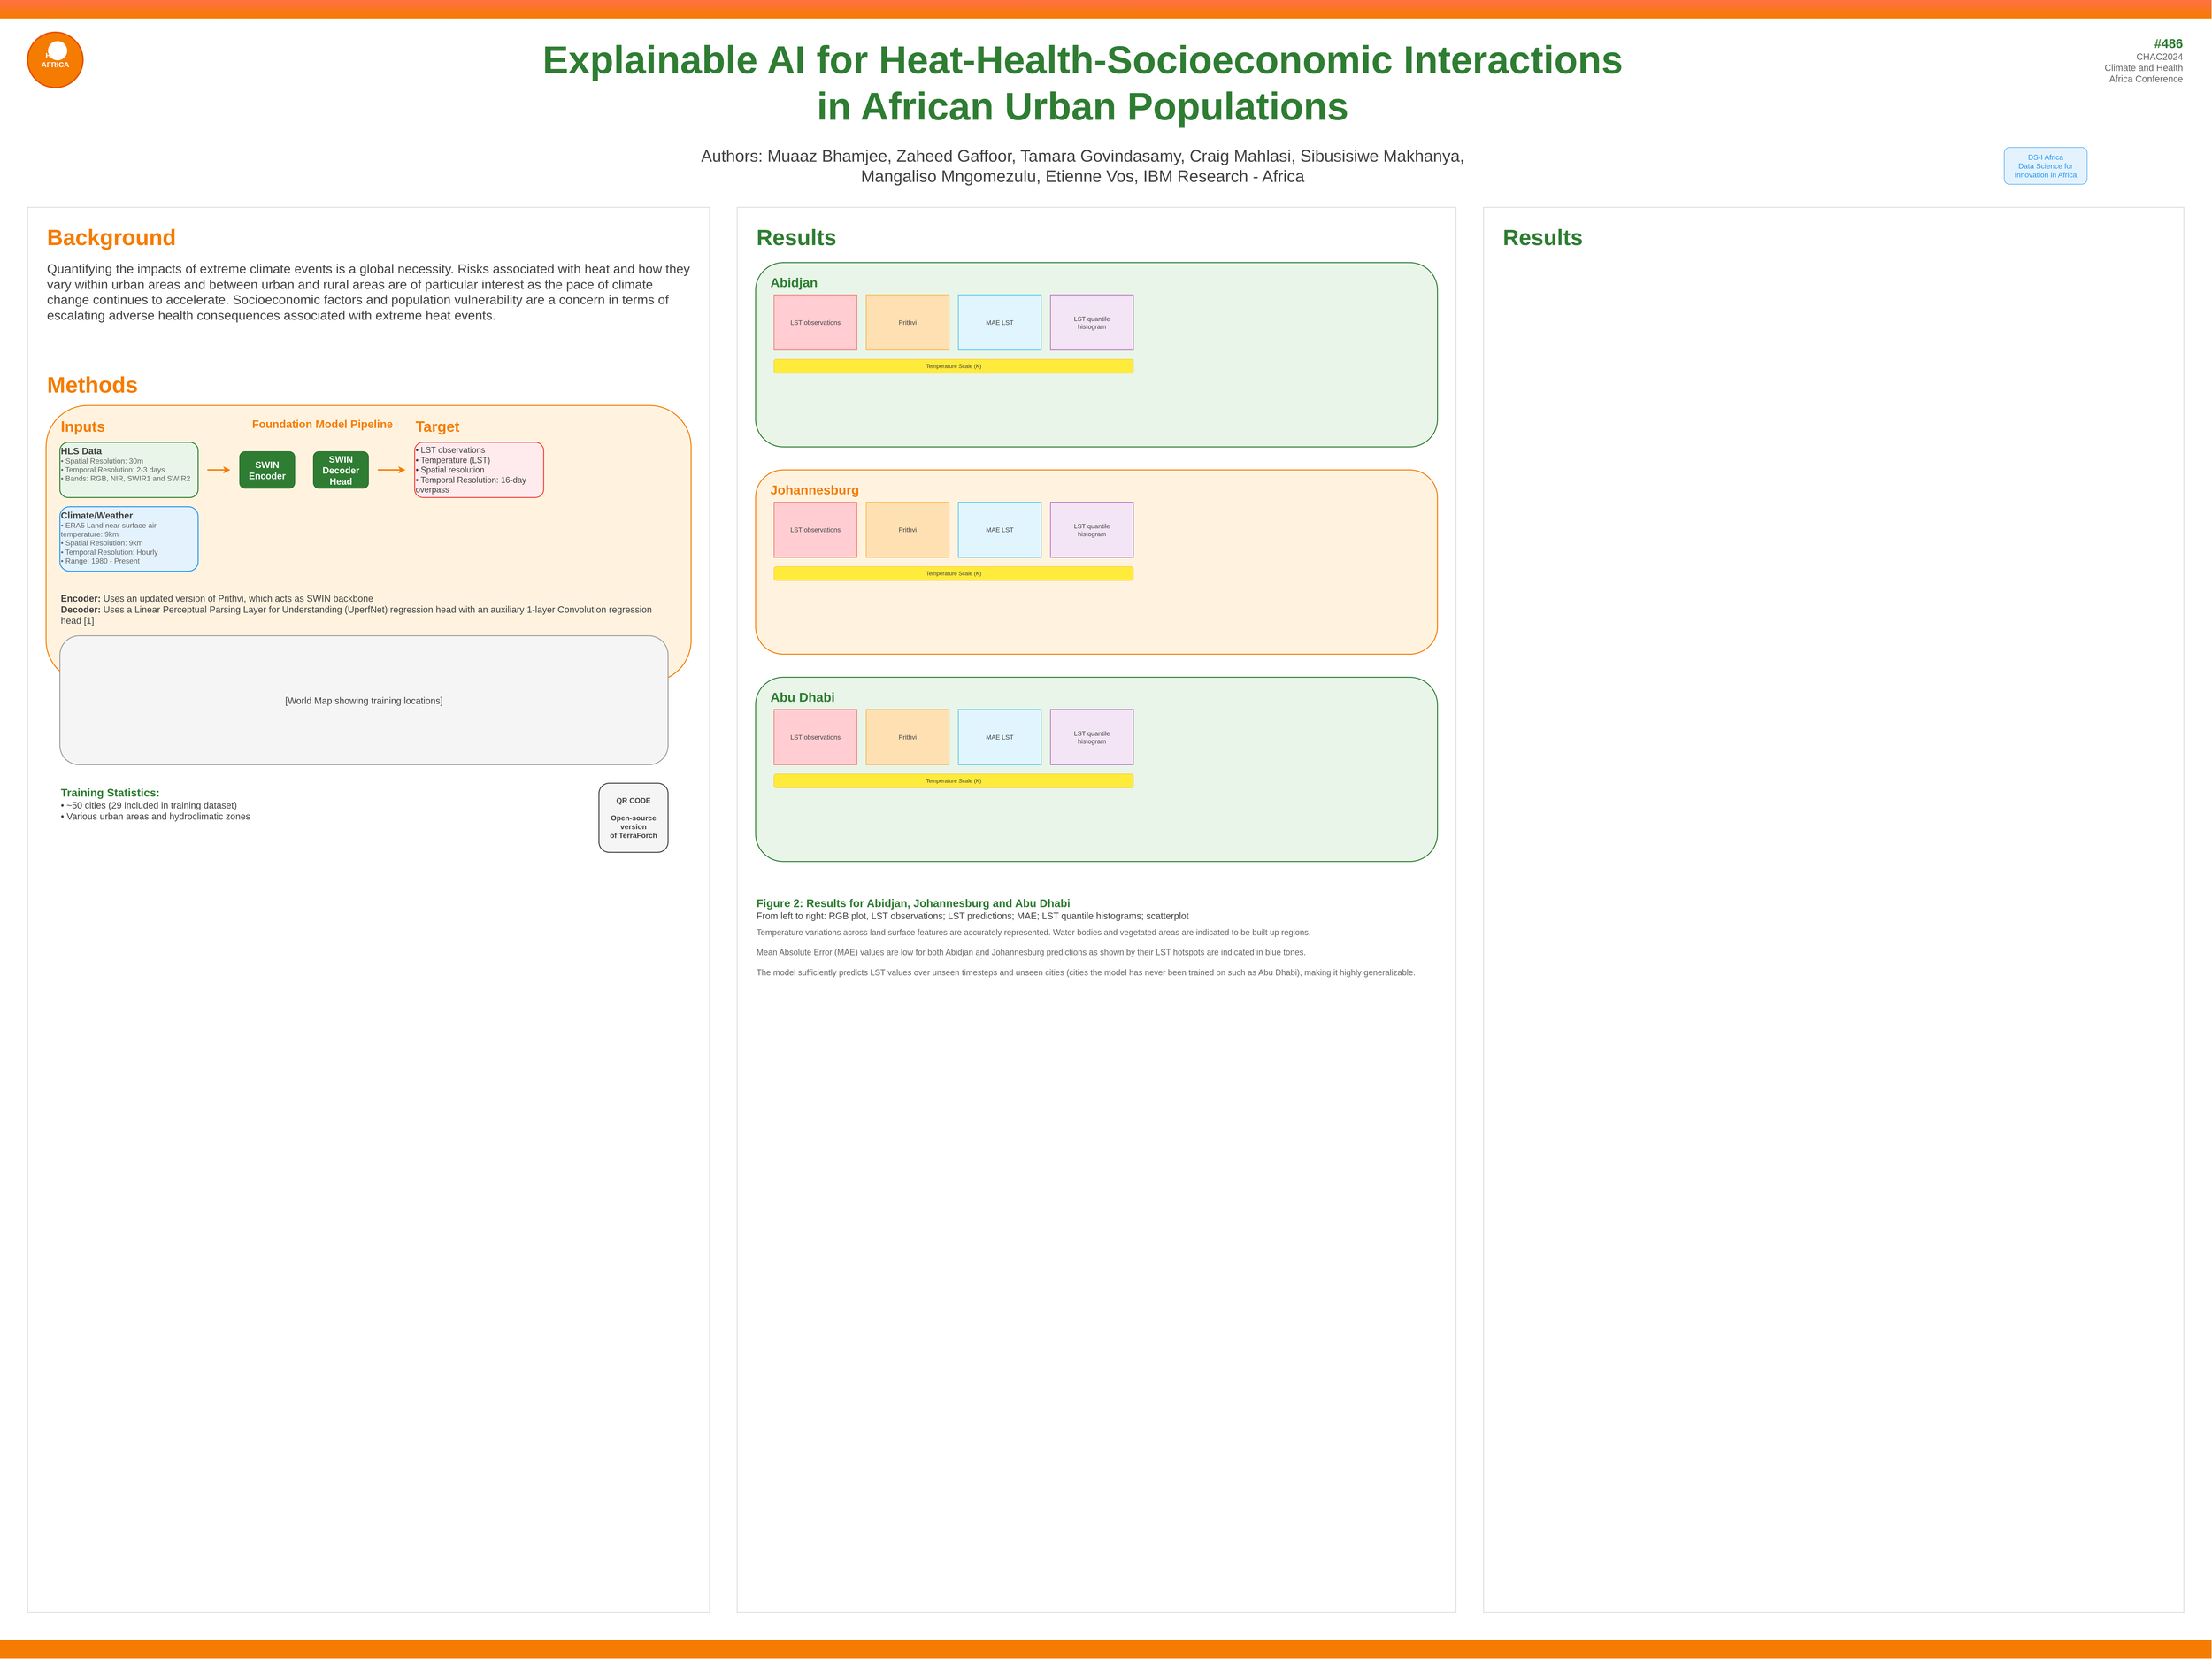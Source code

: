 <?xml version="1.0" encoding="UTF-8"?>
<mxfile version="24.6.4" type="device" pages="1">
  <diagram name="Heat-Health-Poster" id="heat-health-scientific-poster">
    <mxGraphModel dx="3456" dy="2592" grid="1" gridSize="10" guides="1" tooltips="1" connect="1" arrows="1" fold="1" page="1" pageScale="1" pageWidth="4800" pageHeight="3600" math="0" shadow="0">
      <root>
        <mxCell id="0"/>
        <mxCell id="1" parent="0"/>
        
        <!-- BACKGROUND AND BORDERS -->
        <mxCell id="main-background" value="" style="rounded=0;whiteSpace=wrap;html=1;fillColor=#FFFFFF;strokeColor=none;" vertex="1" parent="1">
          <mxGeometry width="4800" height="3600" as="geometry"/>
        </mxCell>
        
        <!-- TOP ORANGE GRADIENT STRIPE -->
        <mxCell id="top-stripe" value="" style="rounded=0;whiteSpace=wrap;html=1;fillColor=#FF7043;strokeColor=none;gradientColor=#F57C00;gradientDirection=south;" vertex="1" parent="1">
          <mxGeometry y="0" width="4800" height="40" as="geometry"/>
        </mxCell>
        
        <!-- BOTTOM ORANGE STRIPE -->
        <mxCell id="bottom-stripe" value="" style="rounded=0;whiteSpace=wrap;html=1;fillColor=#F57C00;strokeColor=none;" vertex="1" parent="1">
          <mxGeometry y="3560" width="4800" height="40" as="geometry"/>
        </mxCell>
        
        <!-- HEAT AFRICA LOGO PLACEHOLDER (Top Left) -->
        <mxCell id="heat-logo" value="" style="ellipse;whiteSpace=wrap;html=1;fillColor=#F57C00;strokeColor=#E65100;strokeWidth=3;" vertex="1" parent="1">
          <mxGeometry x="60" y="70" width="120" height="120" as="geometry"/>
        </mxCell>
        
        <mxCell id="heat-text" value="&lt;font face=&quot;Arial&quot; style=&quot;font-size: 16px; font-weight: bold; color: #FFFFFF;&quot;&gt;HEAT&lt;br&gt;AFRICA&lt;/font&gt;" style="text;html=1;strokeColor=none;fillColor=none;align=center;verticalAlign=middle;whiteSpace=wrap;rounded=0;" vertex="1" parent="1">
          <mxGeometry x="70" y="110" width="100" height="40" as="geometry"/>
        </mxCell>
        
        <!-- AFRICA OUTLINE IN LOGO -->
        <mxCell id="africa-shape" value="" style="shape=image;html=1;verticalAlign=top;verticalLabelPosition=bottom;labelBackgroundColor=#ffffff;imageAspect=0;aspect=fixed;image=data:image/svg+xml,PHN2ZyB3aWR0aD0iNDAiIGhlaWdodD0iNDAiIGZpbGw9IiNGRkZGRkYiIHZpZXdCb3g9IjAgMCAyNCAyNCIgeG1sbnM9Imh0dHA6Ly93d3cudzMub3JnLzIwMDAvc3ZnIj4KICA8cGF0aCBkPSJNMTIgMkM2LjQ4IDIgMiA2LjQ4IDIgMTJzNC40OCAxMCAxMCAxMCAxMC00LjQ4IDEwLTEwUzE3LjUyIDIgMTIgMnoiLz4KPC9zdmc+" vertex="1" parent="1">
          <mxGeometry x="100" y="85" width="50" height="50" as="geometry"/>
        </mxCell>
        
        <!-- CONFERENCE LOGO (Top Right) -->
        <mxCell id="conference-logo" value="&lt;font face=&quot;Arial&quot; style=&quot;font-size: 28px; font-weight: bold; color: #2E7D32;&quot;&gt;#486&lt;/font&gt;&lt;br&gt;&lt;font face=&quot;Arial&quot; style=&quot;font-size: 20px; color: #666;&quot;&gt;CHAC2024&lt;br&gt;Climate and Health&lt;br&gt;Africa Conference&lt;/font&gt;" style="text;html=1;strokeColor=none;fillColor=none;align=right;verticalAlign=middle;whiteSpace=wrap;rounded=0;" vertex="1" parent="1">
          <mxGeometry x="4500" y="70" width="240" height="120" as="geometry"/>
        </mxCell>
        
        <!-- MAIN TITLE -->
        <mxCell id="main-title" value="&lt;font face=&quot;Arial&quot; style=&quot;font-size: 84px; font-weight: bold; color: #2E7D32;&quot;&gt;Explainable AI for Heat-Health-Socioeconomic Interactions&lt;br&gt;in African Urban Populations&lt;/font&gt;" style="text;html=1;strokeColor=none;fillColor=none;align=center;verticalAlign=middle;whiteSpace=wrap;rounded=0;" vertex="1" parent="1">
          <mxGeometry x="200" y="80" width="4300" height="200" as="geometry"/>
        </mxCell>
        
        <!-- AUTHORS LINE -->
        <mxCell id="authors-line" value="&lt;font face=&quot;Arial&quot; style=&quot;font-size: 36px; color: #424242;&quot;&gt;Authors: Muaaz Bhamjee, Zaheed Gaffoor, Tamara Govindasamy, Craig Mahlasi, Sibusisiwe Makhanya,&lt;br&gt;Mangaliso Mngomezulu, Etienne Vos, IBM Research - Africa&lt;/font&gt;" style="text;html=1;strokeColor=none;fillColor=none;align=center;verticalAlign=middle;whiteSpace=wrap;rounded=0;" vertex="1" parent="1">
          <mxGeometry x="200" y="300" width="4300" height="120" as="geometry"/>
        </mxCell>
        
        <!-- DS-I AFRICA AND IBM LOGOS -->
        <mxCell id="dsi-logo" value="&lt;font face=&quot;Arial&quot; style=&quot;font-size: 16px; color: #2196F3;&quot;&gt;DS-I Africa&lt;br&gt;Data Science for&lt;br&gt;Innovation in Africa&lt;/font&gt;" style="rounded=1;whiteSpace=wrap;html=1;fillColor=#E3F2FD;strokeColor=#2196F3;align=center;verticalAlign=middle;" vertex="1" parent="1">
          <mxGeometry x="4350" y="320" width="180" height="80" as="geometry"/>
        </mxCell>
        
        <!-- LEFT COLUMN BACKGROUND -->
        <mxCell id="left-bg" value="" style="rounded=0;whiteSpace=wrap;html=1;fillColor=#FFFFFF;strokeColor=#E0E0E0;strokeWidth=2;" vertex="1" parent="1">
          <mxGeometry x="60" y="450" width="1480" height="3050" as="geometry"/>
        </mxCell>
        
        <!-- BACKGROUND SECTION -->
        <mxCell id="background-header" value="&lt;font face=&quot;Arial&quot; style=&quot;font-size: 48px; font-weight: bold; color: #F57C00;&quot;&gt;Background&lt;/font&gt;" style="text;html=1;strokeColor=none;fillColor=none;align=left;verticalAlign=top;whiteSpace=wrap;rounded=0;" vertex="1" parent="1">
          <mxGeometry x="100" y="480" width="400" height="60" as="geometry"/>
        </mxCell>
        
        <mxCell id="background-text" value="&lt;font face=&quot;Arial&quot; style=&quot;font-size: 28px; color: #424242;&quot;&gt;Quantifying the impacts of extreme climate events is a global necessity. Risks associated with heat and how they vary within urban areas and between urban and rural areas are of particular interest as the pace of climate change continues to accelerate. Socioeconomic factors and population vulnerability are a concern in terms of escalating adverse health consequences associated with extreme heat events.&lt;/font&gt;" style="text;html=1;strokeColor=none;fillColor=none;align=left;verticalAlign=top;whiteSpace=wrap;rounded=0;" vertex="1" parent="1">
          <mxGeometry x="100" y="560" width="1400" height="200" as="geometry"/>
        </mxCell>
        
        <!-- METHODS SECTION -->
        <mxCell id="methods-header" value="&lt;font face=&quot;Arial&quot; style=&quot;font-size: 48px; font-weight: bold; color: #F57C00;&quot;&gt;Methods&lt;/font&gt;" style="text;html=1;strokeColor=none;fillColor=none;align=left;verticalAlign=top;whiteSpace=wrap;rounded=0;" vertex="1" parent="1">
          <mxGeometry x="100" y="800" width="400" height="60" as="geometry"/>
        </mxCell>
        
        <!-- METHODS CONTENT BOX -->
        <mxCell id="methods-box" value="" style="rounded=1;whiteSpace=wrap;html=1;fillColor=#FFF3E0;strokeColor=#F57C00;strokeWidth=2;" vertex="1" parent="1">
          <mxGeometry x="100" y="880" width="1400" height="600" as="geometry"/>
        </mxCell>
        
        <!-- INPUT DATA SECTION -->
        <mxCell id="inputs-header" value="&lt;font face=&quot;Arial&quot; style=&quot;font-size: 32px; font-weight: bold; color: #F57C00;&quot;&gt;Inputs&lt;/font&gt;" style="text;html=1;strokeColor=none;fillColor=none;align=left;verticalAlign=top;whiteSpace=wrap;rounded=0;" vertex="1" parent="1">
          <mxGeometry x="130" y="900" width="200" height="40" as="geometry"/>
        </mxCell>
        
        <!-- HLS DATA BOX -->
        <mxCell id="hls-box" value="&lt;font face=&quot;Arial&quot; style=&quot;font-size: 20px; font-weight: bold; color: #424242;&quot;&gt;HLS Data&lt;/font&gt;&lt;br&gt;&lt;font face=&quot;Arial&quot; style=&quot;font-size: 16px; color: #666;&quot;&gt;• Spatial Resolution: 30m&lt;br&gt;• Temporal Resolution: 2-3 days&lt;br&gt;• Bands: RGB, NIR, SWIR1 and SWIR2&lt;/font&gt;" style="rounded=1;whiteSpace=wrap;html=1;fillColor=#E8F5E8;strokeColor=#2E7D32;strokeWidth=2;align=left;verticalAlign=top;" vertex="1" parent="1">
          <mxGeometry x="130" y="960" width="300" height="120" as="geometry"/>
        </mxCell>
        
        <!-- CLIMATE/WEATHER BOX -->
        <mxCell id="climate-box" value="&lt;font face=&quot;Arial&quot; style=&quot;font-size: 20px; font-weight: bold; color: #424242;&quot;&gt;Climate/Weather&lt;/font&gt;&lt;br&gt;&lt;font face=&quot;Arial&quot; style=&quot;font-size: 16px; color: #666;&quot;&gt;• ERA5 Land near surface air temperature: 9km&lt;br&gt;• Spatial Resolution: 9km&lt;br&gt;• Temporal Resolution: Hourly&lt;br&gt;• Range: 1980 - Present&lt;/font&gt;" style="rounded=1;whiteSpace=wrap;html=1;fillColor=#E3F2FD;strokeColor=#2196F3;strokeWidth=2;align=left;verticalAlign=top;" vertex="1" parent="1">
          <mxGeometry x="130" y="1100" width="300" height="140" as="geometry"/>
        </mxCell>
        
        <!-- PROCESSING PIPELINE -->
        <mxCell id="pipeline-header" value="&lt;font face=&quot;Arial&quot; style=&quot;font-size: 24px; font-weight: bold; color: #F57C00;&quot;&gt;Foundation Model Pipeline&lt;/font&gt;" style="text;html=1;strokeColor=none;fillColor=none;align=center;verticalAlign=top;whiteSpace=wrap;rounded=0;" vertex="1" parent="1">
          <mxGeometry x="500" y="900" width="400" height="40" as="geometry"/>
        </mxCell>
        
        <!-- SWIN ENCODER -->
        <mxCell id="swin-encoder" value="&lt;font face=&quot;Arial&quot; style=&quot;font-size: 20px; font-weight: bold; color: #FFFFFF;&quot;&gt;SWIN&lt;br&gt;Encoder&lt;/font&gt;" style="rounded=1;whiteSpace=wrap;html=1;fillColor=#2E7D32;strokeColor=#1B5E20;align=center;verticalAlign=middle;" vertex="1" parent="1">
          <mxGeometry x="520" y="980" width="120" height="80" as="geometry"/>
        </mxCell>
        
        <!-- SWIN DECODER -->
        <mxCell id="swin-decoder" value="&lt;font face=&quot;Arial&quot; style=&quot;font-size: 20px; font-weight: bold; color: #FFFFFF;&quot;&gt;SWIN&lt;br&gt;Decoder&lt;br&gt;Head&lt;/font&gt;" style="rounded=1;whiteSpace=wrap;html=1;fillColor=#2E7D32;strokeColor=#1B5E20;align=center;verticalAlign=middle;" vertex="1" parent="1">
          <mxGeometry x="680" y="980" width="120" height="80" as="geometry"/>
        </mxCell>
        
        <!-- ARROWS -->
        <mxCell id="arrow-1" value="" style="endArrow=classic;html=1;rounded=0;strokeWidth=3;strokeColor=#F57C00;" edge="1" parent="1">
          <mxGeometry width="50" height="50" relative="1" as="geometry">
            <mxPoint x="450" y="1020" as="sourcePoint"/>
            <mxPoint x="500" y="1020" as="targetPoint"/>
          </mxGeometry>
        </mxCell>
        
        <mxCell id="arrow-2" value="" style="endArrow=classic;html=1;rounded=0;strokeWidth=3;strokeColor=#F57C00;" edge="1" parent="1">
          <mxGeometry width="50" height="50" relative="1" as="geometry">
            <mxPoint x="660" y="1020" as="sourcePoint"/>
            <mxPoint x="660" y="1020" as="targetPoint"/>
          </mxGeometry>
        </mxCell>
        
        <!-- TARGET SECTION -->
        <mxCell id="target-header" value="&lt;font face=&quot;Arial&quot; style=&quot;font-size: 32px; font-weight: bold; color: #F57C00;&quot;&gt;Target&lt;/font&gt;" style="text;html=1;strokeColor=none;fillColor=none;align=left;verticalAlign=top;whiteSpace=wrap;rounded=0;" vertex="1" parent="1">
          <mxGeometry x="900" y="900" width="200" height="40" as="geometry"/>
        </mxCell>
        
        <mxCell id="target-box" value="&lt;font face=&quot;Arial&quot; style=&quot;font-size: 18px; color: #424242;&quot;&gt;• LST observations&lt;br&gt;• Temperature (LST)&lt;br&gt;• Spatial resolution&lt;br&gt;• Temporal Resolution: 16-day overpass&lt;/font&gt;" style="rounded=1;whiteSpace=wrap;html=1;fillColor=#FFEBEE;strokeColor=#F44336;strokeWidth=2;align=left;verticalAlign=top;" vertex="1" parent="1">
          <mxGeometry x="900" y="960" width="280" height="120" as="geometry"/>
        </mxCell>
        
        <!-- ARROW TO TARGET -->
        <mxCell id="arrow-3" value="" style="endArrow=classic;html=1;rounded=0;strokeWidth=3;strokeColor=#F57C00;" edge="1" parent="1">
          <mxGeometry width="50" height="50" relative="1" as="geometry">
            <mxPoint x="820" y="1020" as="sourcePoint"/>
            <mxPoint x="880" y="1020" as="targetPoint"/>
          </mxGeometry>
        </mxCell>
        
        <!-- MODEL DESCRIPTION -->
        <mxCell id="model-desc" value="&lt;font face=&quot;Arial&quot; style=&quot;font-size: 20px; color: #424242;&quot;&gt;&lt;b&gt;Encoder:&lt;/b&gt; Uses an updated version of Prithvi, which acts as SWIN backbone&lt;br&gt;&lt;b&gt;Decoder:&lt;/b&gt; Uses a Linear Perceptual Parsing Layer for Understanding (UperfNet) regression head with an auxiliary 1-layer Convolution regression head [1]&lt;/font&gt;" style="text;html=1;strokeColor=none;fillColor=none;align=left;verticalAlign=top;whiteSpace=wrap;rounded=0;" vertex="1" parent="1">
          <mxGeometry x="130" y="1280" width="1320" height="80" as="geometry"/>
        </mxCell>
        
        <!-- WORLD MAP PLACEHOLDER -->
        <mxCell id="world-map" value="&lt;font face=&quot;Arial&quot; style=&quot;font-size: 20px; color: #424242;&quot;&gt;[World Map showing training locations]&lt;/font&gt;" style="rounded=1;whiteSpace=wrap;html=1;fillColor=#F5F5F5;strokeColor=#9E9E9E;strokeWidth=2;align=center;verticalAlign=middle;" vertex="1" parent="1">
          <mxGeometry x="130" y="1380" width="1320" height="280" as="geometry"/>
        </mxCell>
        
        <!-- QR CODE -->
        <mxCell id="qr-code-box" value="&lt;font face=&quot;Arial&quot; style=&quot;font-size: 16px; font-weight: bold; color: #424242;&quot;&gt;QR CODE&lt;br&gt;&lt;br&gt;Open-source version&lt;br&gt;of TerraForch&lt;/font&gt;" style="rounded=1;whiteSpace=wrap;html=1;fillColor=#F5F5F5;strokeColor=#424242;strokeWidth=2;align=center;verticalAlign=middle;" vertex="1" parent="1">
          <mxGeometry x="1300" y="1700" width="150" height="150" as="geometry"/>
        </mxCell>
        
        <!-- TRAINING STATS -->
        <mxCell id="training-stats" value="&lt;font face=&quot;Arial&quot; style=&quot;font-size: 24px; font-weight: bold; color: #2E7D32;&quot;&gt;Training Statistics:&lt;/font&gt;&lt;br&gt;&lt;font face=&quot;Arial&quot; style=&quot;font-size: 20px; color: #424242;&quot;&gt;• ~50 cities (29 included in training dataset)&lt;br&gt;• Various urban areas and hydroclimatic zones&lt;/font&gt;" style="text;html=1;strokeColor=none;fillColor=none;align=left;verticalAlign=top;whiteSpace=wrap;rounded=0;" vertex="1" parent="1">
          <mxGeometry x="130" y="1700" width="600" height="120" as="geometry"/>
        </mxCell>
        
        <!-- MIDDLE COLUMN BACKGROUND -->
        <mxCell id="middle-bg" value="" style="rounded=0;whiteSpace=wrap;html=1;fillColor=#FFFFFF;strokeColor=#E0E0E0;strokeWidth=2;" vertex="1" parent="1">
          <mxGeometry x="1600" y="450" width="1560" height="3050" as="geometry"/>
        </mxCell>
        
        <!-- RESULTS HEADER -->
        <mxCell id="results-header" value="&lt;font face=&quot;Arial&quot; style=&quot;font-size: 48px; font-weight: bold; color: #2E7D32;&quot;&gt;Results&lt;/font&gt;" style="text;html=1;strokeColor=none;fillColor=none;align=left;verticalAlign=top;whiteSpace=wrap;rounded=0;" vertex="1" parent="1">
          <mxGeometry x="1640" y="480" width="400" height="60" as="geometry"/>
        </mxCell>
        
        <!-- ABIDJAN RESULTS -->
        <mxCell id="abidjan-results" value="" style="rounded=1;whiteSpace=wrap;html=1;fillColor=#E8F5E8;strokeColor=#2E7D32;strokeWidth=2;" vertex="1" parent="1">
          <mxGeometry x="1640" y="570" width="1480" height="400" as="geometry"/>
        </mxCell>
        
        <mxCell id="abidjan-title" value="&lt;font face=&quot;Arial&quot; style=&quot;font-size: 28px; font-weight: bold; color: #2E7D32;&quot;&gt;Abidjan&lt;/font&gt;" style="text;html=1;strokeColor=none;fillColor=none;align=left;verticalAlign=top;whiteSpace=wrap;rounded=0;" vertex="1" parent="1">
          <mxGeometry x="1670" y="590" width="200" height="40" as="geometry"/>
        </mxCell>
        
        <!-- FIGURE PLACEHOLDERS FOR ABIDJAN -->
        <mxCell id="abidjan-obs" value="&lt;font face=&quot;Arial&quot; style=&quot;font-size: 14px; color: #424242;&quot;&gt;LST observations&lt;/font&gt;" style="rounded=0;whiteSpace=wrap;html=1;fillColor=#FFCDD2;strokeColor=#F44336;align=center;verticalAlign=middle;" vertex="1" parent="1">
          <mxGeometry x="1680" y="640" width="180" height="120" as="geometry"/>
        </mxCell>
        
        <mxCell id="abidjan-prithvi" value="&lt;font face=&quot;Arial&quot; style=&quot;font-size: 14px; color: #424242;&quot;&gt;Prithvi&lt;/font&gt;" style="rounded=0;whiteSpace=wrap;html=1;fillColor=#FFE0B2;strokeColor=#FF9800;align=center;verticalAlign=middle;" vertex="1" parent="1">
          <mxGeometry x="1880" y="640" width="180" height="120" as="geometry"/>
        </mxCell>
        
        <mxCell id="abidjan-mae" value="&lt;font face=&quot;Arial&quot; style=&quot;font-size: 14px; color: #424242;&quot;&gt;MAE LST&lt;/font&gt;" style="rounded=0;whiteSpace=wrap;html=1;fillColor=#E1F5FE;strokeColor=#03A9F4;align=center;verticalAlign=middle;" vertex="1" parent="1">
          <mxGeometry x="2080" y="640" width="180" height="120" as="geometry"/>
        </mxCell>
        
        <mxCell id="abidjan-scatter" value="&lt;font face=&quot;Arial&quot; style=&quot;font-size: 14px; color: #424242;&quot;&gt;LST quantile&lt;br&gt;histogram&lt;/font&gt;" style="rounded=0;whiteSpace=wrap;html=1;fillColor=#F3E5F5;strokeColor=#9C27B0;align=center;verticalAlign=middle;" vertex="1" parent="1">
          <mxGeometry x="2280" y="640" width="180" height="120" as="geometry"/>
        </mxCell>
        
        <!-- TEMPERATURE SCALE -->
        <mxCell id="temp-scale-1" value="&lt;font face=&quot;Arial&quot; style=&quot;font-size: 12px; color: #424242;&quot;&gt;Temperature Scale (K)&lt;/font&gt;" style="rounded=1;whiteSpace=wrap;html=1;fillColor=#FFEB3B;strokeColor=#FBC02D;align=center;verticalAlign=middle;" vertex="1" parent="1">
          <mxGeometry x="1680" y="780" width="780" height="30" as="geometry"/>
        </mxCell>
        
        <!-- JOHANNESBURG RESULTS -->
        <mxCell id="johannesburg-results" value="" style="rounded=1;whiteSpace=wrap;html=1;fillColor=#FFF3E0;strokeColor=#F57C00;strokeWidth=2;" vertex="1" parent="1">
          <mxGeometry x="1640" y="1020" width="1480" height="400" as="geometry"/>
        </mxCell>
        
        <mxCell id="johannesburg-title" value="&lt;font face=&quot;Arial&quot; style=&quot;font-size: 28px; font-weight: bold; color: #F57C00;&quot;&gt;Johannesburg&lt;/font&gt;" style="text;html=1;strokeColor=none;fillColor=none;align=left;verticalAlign=top;whiteSpace=wrap;rounded=0;" vertex="1" parent="1">
          <mxGeometry x="1670" y="1040" width="200" height="40" as="geometry"/>
        </mxCell>
        
        <!-- FIGURE PLACEHOLDERS FOR JOHANNESBURG -->
        <mxCell id="jhb-obs" value="&lt;font face=&quot;Arial&quot; style=&quot;font-size: 14px; color: #424242;&quot;&gt;LST observations&lt;/font&gt;" style="rounded=0;whiteSpace=wrap;html=1;fillColor=#FFCDD2;strokeColor=#F44336;align=center;verticalAlign=middle;" vertex="1" parent="1">
          <mxGeometry x="1680" y="1090" width="180" height="120" as="geometry"/>
        </mxCell>
        
        <mxCell id="jhb-prithvi" value="&lt;font face=&quot;Arial&quot; style=&quot;font-size: 14px; color: #424242;&quot;&gt;Prithvi&lt;/font&gt;" style="rounded=0;whiteSpace=wrap;html=1;fillColor=#FFE0B2;strokeColor=#FF9800;align=center;verticalAlign=middle;" vertex="1" parent="1">
          <mxGeometry x="1880" y="1090" width="180" height="120" as="geometry"/>
        </mxCell>
        
        <mxCell id="jhb-mae" value="&lt;font face=&quot;Arial&quot; style=&quot;font-size: 14px; color: #424242;&quot;&gt;MAE LST&lt;/font&gt;" style="rounded=0;whiteSpace=wrap;html=1;fillColor=#E1F5FE;strokeColor=#03A9F4;align=center;verticalAlign=middle;" vertex="1" parent="1">
          <mxGeometry x="2080" y="1090" width="180" height="120" as="geometry"/>
        </mxCell>
        
        <mxCell id="jhb-scatter" value="&lt;font face=&quot;Arial&quot; style=&quot;font-size: 14px; color: #424242;&quot;&gt;LST quantile&lt;br&gt;histogram&lt;/font&gt;" style="rounded=0;whiteSpace=wrap;html=1;fillColor=#F3E5F5;strokeColor=#9C27B0;align=center;verticalAlign=middle;" vertex="1" parent="1">
          <mxGeometry x="2280" y="1090" width="180" height="120" as="geometry"/>
        </mxCell>
        
        <!-- TEMPERATURE SCALE -->
        <mxCell id="temp-scale-2" value="&lt;font face=&quot;Arial&quot; style=&quot;font-size: 12px; color: #424242;&quot;&gt;Temperature Scale (K)&lt;/font&gt;" style="rounded=1;whiteSpace=wrap;html=1;fillColor=#FFEB3B;strokeColor=#FBC02D;align=center;verticalAlign=middle;" vertex="1" parent="1">
          <mxGeometry x="1680" y="1230" width="780" height="30" as="geometry"/>
        </mxCell>
        
        <!-- ABU DHABI RESULTS -->
        <mxCell id="abudhabi-results" value="" style="rounded=1;whiteSpace=wrap;html=1;fillColor=#E8F5E8;strokeColor=#2E7D32;strokeWidth=2;" vertex="1" parent="1">
          <mxGeometry x="1640" y="1470" width="1480" height="400" as="geometry"/>
        </mxCell>
        
        <mxCell id="abudhabi-title" value="&lt;font face=&quot;Arial&quot; style=&quot;font-size: 28px; font-weight: bold; color: #2E7D32;&quot;&gt;Abu Dhabi&lt;/font&gt;" style="text;html=1;strokeColor=none;fillColor=none;align=left;verticalAlign=top;whiteSpace=wrap;rounded=0;" vertex="1" parent="1">
          <mxGeometry x="1670" y="1490" width="200" height="40" as="geometry"/>
        </mxCell>
        
        <!-- FIGURE PLACEHOLDERS FOR ABU DHABI -->
        <mxCell id="ad-obs" value="&lt;font face=&quot;Arial&quot; style=&quot;font-size: 14px; color: #424242;&quot;&gt;LST observations&lt;/font&gt;" style="rounded=0;whiteSpace=wrap;html=1;fillColor=#FFCDD2;strokeColor=#F44336;align=center;verticalAlign=middle;" vertex="1" parent="1">
          <mxGeometry x="1680" y="1540" width="180" height="120" as="geometry"/>
        </mxCell>
        
        <mxCell id="ad-prithvi" value="&lt;font face=&quot;Arial&quot; style=&quot;font-size: 14px; color: #424242;&quot;&gt;Prithvi&lt;/font&gt;" style="rounded=0;whiteSpace=wrap;html=1;fillColor=#FFE0B2;strokeColor=#FF9800;align=center;verticalAlign=middle;" vertex="1" parent="1">
          <mxGeometry x="1880" y="1540" width="180" height="120" as="geometry"/>
        </mxCell>
        
        <mxCell id="ad-mae" value="&lt;font face=&quot;Arial&quot; style=&quot;font-size: 14px; color: #424242;&quot;&gt;MAE LST&lt;/font&gt;" style="rounded=0;whiteSpace=wrap;html=1;fillColor=#E1F5FE;strokeColor=#03A9F4;align=center;verticalAlign=middle;" vertex="1" parent="1">
          <mxGeometry x="2080" y="1540" width="180" height="120" as="geometry"/>
        </mxCell>
        
        <mxCell id="ad-scatter" value="&lt;font face=&quot;Arial&quot; style=&quot;font-size: 14px; color: #424242;&quot;&gt;LST quantile&lt;br&gt;histogram&lt;/font&gt;" style="rounded=0;whiteSpace=wrap;html=1;fillColor=#F3E5F5;strokeColor=#9C27B0;align=center;verticalAlign=middle;" vertex="1" parent="1">
          <mxGeometry x="2280" y="1540" width="180" height="120" as="geometry"/>
        </mxCell>
        
        <!-- TEMPERATURE SCALE -->
        <mxCell id="temp-scale-3" value="&lt;font face=&quot;Arial&quot; style=&quot;font-size: 12px; color: #424242;&quot;&gt;Temperature Scale (K)&lt;/font&gt;" style="rounded=1;whiteSpace=wrap;html=1;fillColor=#FFEB3B;strokeColor=#FBC02D;align=center;verticalAlign=middle;" vertex="1" parent="1">
          <mxGeometry x="1680" y="1680" width="780" height="30" as="geometry"/>
        </mxCell>
        
        <!-- MAIN RESULTS TEXT -->
        <mxCell id="main-results-text" value="&lt;font face=&quot;Arial&quot; style=&quot;font-size: 24px; font-weight: bold; color: #2E7D32;&quot;&gt;Figure 2: Results for Abidjan, Johannesburg and Abu Dhabi&lt;/font&gt;&lt;br&gt;&lt;font face=&quot;Arial&quot; style=&quot;font-size: 20px; color: #424242;&quot;&gt;From left to right: RGB plot, LST observations; LST predictions; MAE; LST quantile histograms; scatterplot&lt;/font&gt;&lt;br&gt;&lt;br&gt;&lt;font face=&quot;Arial&quot; style=&quot;font-size: 18px; color: #666;&quot;&gt;Temperature variations across land surface features are accurately represented. Water bodies and vegetated areas are indicated to be built up regions.&lt;br&gt;&lt;br&gt;Mean Absolute Error (MAE) values are low for both Abidjan and Johannesburg predictions as shown by their LST hotspots are indicated in blue tones.&lt;br&gt;&lt;br&gt;The model sufficiently predicts LST values over unseen timesteps and unseen cities (cities the model has never been trained on such as Abu Dhabi), making it highly generalizable.&lt;/font&gt;" style="text;html=1;strokeColor=none;fillColor=none;align=left;verticalAlign=top;whiteSpace=wrap;rounded=0;" vertex="1" parent="1">
          <mxGeometry x="1640" y="1940" width="1480" height="300" as="geometry"/>
        </mxCell>
        
        <!-- RIGHT COLUMN BACKGROUND -->
        <mxCell id="right-bg" value="" style="rounded=0;whiteSpace=wrap;html=1;fillColor=#FFFFFF;strokeColor=#E0E0E0;strokeWidth=2;" vertex="1" parent="1">
          <mxGeometry x="3220" y="450" width="1520" height="3050" as="geometry"/>
        </mxCell>
        
        <!-- RESULTS SECTION IN RIGHT COLUMN -->
        <mxCell id="right-results-header" value="&lt;font face=&quot;Arial&quot; style=&quot;font-size: 48px; font-weight: bold; color: #2E7D32;&quot;&gt;Results&lt;/font&gt;" style="text;html=1;strokeColor=none;fillColor=none;align=left;verticalAlign=top;whiteSpace=wrap;rounded=0;" vertex="1" parent="1">
          <mxGeometry x="3260" y="480" width="400" height="60" as="geometry"/>
        </mxCell>
        
        <!-- DETAILED RESULTS -->
        <mxCell id="detailed-results" value="&lt;font face=&quot;Arial&quot; style=&quot;font-size: 22px; color: #424242;&quot;&gt;• We fine-tune the IBM EOFM, "Prithvi", following the description in Figure 1.&lt;br&gt;&lt;br&gt;• The fine-tuned model incorporates a SWIN transformer architecture.&lt;br&gt;&lt;br&gt;• Performance of the model in predicting LST was assessed against a U-Net model.&lt;br&gt;&lt;br&gt;• Results indicate high correlation between predicted and measured values of LST, with mean absolute error of approximately 1.7 K and enhanced capabilities for predictions.&lt;br&gt;&lt;br&gt;• Our model demonstrates the ability to accurately capture temperature variations across different land cover types within urban areas.&lt;/font&gt;" style="text;html=1;strokeColor=none;fillColor=none;align=left;verticalAlign=top;whiteSpace=wrap;rounded=0;" vertex="1" parent="1">
          <mxGeometry x="3260" y="570" width="1440" height="400" as="geometry"/>
        </mxCell>
        
        <!-- CONCLUSION SECTION -->
        <mxCell id="conclusion-bg" value="" style="rounded=1;whiteSpace=wrap;html=1;fillColor=#E8F5E8;strokeColor=#2E7D32;strokeWidth=3;" vertex="1" parent="1">
          <mxGeometry x="3260" y="1020" width="1440" height="600" as="geometry"/>
        </mxCell>
        
        <mxCell id="conclusion-header" value="&lt;font face=&quot;Arial&quot; style=&quot;font-size: 48px; font-weight: bold; color: #2E7D32;&quot;&gt;Conclusion&lt;/font&gt;" style="text;html=1;strokeColor=none;fillColor=none;align=left;verticalAlign=top;whiteSpace=wrap;rounded=0;" vertex="1" parent="1">
          <mxGeometry x="3300" y="1060" width="400" height="60" as="geometry"/>
        </mxCell>
        
        <mxCell id="conclusion-text" value="&lt;font face=&quot;Arial&quot; style=&quot;font-size: 24px; color: #424242;&quot;&gt;The model developed is beneficial for SUHI detection with the ability to contribute to urban area heat island mapping and forecasting.&lt;br&gt;&lt;br&gt;Other applications include assessing the impact of heat on the built environment, specifically risk to critical infrastructure, and inform urban planning decisions related to the context of adapting and working to mitigate against the effects of SUHIs.&lt;br&gt;&lt;br&gt;High resolution (30m) LST maps are easier to integrate with health outcomes data to understand the impacts of heat on health. This is important for the development of Early Warning Systems.&lt;/font&gt;" style="text;html=1;strokeColor=none;fillColor=none;align=left;verticalAlign=top;whiteSpace=wrap;rounded=0;" vertex="1" parent="1">
          <mxGeometry x="3300" y="1140" width="1360" height="460" as="geometry"/>
        </mxCell>
        
        <!-- REFERENCES SECTION -->
        <mxCell id="references-bg" value="" style="rounded=1;whiteSpace=wrap;html=1;fillColor=#FFF3E0;strokeColor=#F57C00;strokeWidth=2;" vertex="1" parent="1">
          <mxGeometry x="3260" y="1680" width="1440" height="400" as="geometry"/>
        </mxCell>
        
        <mxCell id="references-header" value="&lt;font face=&quot;Arial&quot; style=&quot;font-size: 32px; font-weight: bold; color: #F57C00;&quot;&gt;References&lt;/font&gt;" style="text;html=1;strokeColor=none;fillColor=none;align=left;verticalAlign=top;whiteSpace=wrap;rounded=0;" vertex="1" parent="1">
          <mxGeometry x="3300" y="1720" width="400" height="40" as="geometry"/>
        </mxCell>
        
        <mxCell id="references-text" value="&lt;font face=&quot;Arial&quot; style=&quot;font-size: 18px; color: #424242;&quot;&gt;1. Johannes Jakubik et al., "Prithvi-100M," Aug. 2023, https://github.com/NASA-IMPACT/hls-foundation-os&lt;br&gt;2. Jingru Huang et al., "Detection of Urban Heat Islands Using Multi-Source Remote Sensing Data with Machine Learning," Presented in the 2024 IEEE International Geoscience and Remote Sensing Symposium (IGARSS 2024), pp. 10747-10750, Jul. 2024, Athens, Greece. doi: 10.111/IGARSS53475.202.10641750.&lt;/font&gt;" style="text;html=1;strokeColor=none;fillColor=none;align=left;verticalAlign=top;whiteSpace=wrap;rounded=0;" vertex="1" parent="1">
          <mxGeometry x="3300" y="1780" width="1360" height="120" as="geometry"/>
        </mxCell>
        
        <!-- FUNDING AND CONTACT -->
        <mxCell id="funding-contact" value="&lt;font face=&quot;Arial&quot; style=&quot;font-size: 20px; color: #424242;&quot;&gt;&lt;b&gt;Funding:&lt;/b&gt; The research presented here was developed by the European Union (NextGEOSS) funded by the European Research Council NIHS) and OB/Office of Strategic Coordination (OSC) of the National Institutes of Health under Award Number 1U54TW012043.&lt;br&gt;&lt;br&gt;&lt;b&gt;Conflict of Interests:&lt;/b&gt; None.&lt;br&gt;&lt;br&gt;&lt;b&gt;Corresponding Author:&lt;/b&gt;&lt;br&gt;Tamara Govindasamy&lt;br&gt;&lt;b&gt;Email:&lt;/b&gt; tamara.govindasamy@ibm.com&lt;/font&gt;" style="text;html=1;strokeColor=none;fillColor=none;align=left;verticalAlign=top;whiteSpace=wrap;rounded=0;" vertex="1" parent="1">
          <mxGeometry x="3300" y="1940" width="1360" height="240" as="geometry"/>
        </mxCell>
        
        <!-- INSTITUTIONAL LOGOS AT BOTTOM -->
        <mxCell id="logos-section" value="" style="rounded=0;whiteSpace=wrap;html=1;fillColor=#F5F5F5;strokeColor=#E0E0E0;strokeWidth=1;" vertex="1" parent="1">
          <mxGeometry x="60" y="3520" width="4680" height="120" as="geometry"/>
        </mxCell>
        
        <!-- LOGO PLACEHOLDERS -->
        <mxCell id="csag-logo" value="&lt;font face=&quot;Arial&quot; style=&quot;font-size: 14px; color: #2196F3;&quot;&gt;CSAG&lt;/font&gt;" style="ellipse;whiteSpace=wrap;html=1;fillColor=#E3F2FD;strokeColor=#2196F3;align=center;verticalAlign=middle;" vertex="1" parent="1">
          <mxGeometry x="100" y="3550" width="80" height="60" as="geometry"/>
        </mxCell>
        
        <mxCell id="ceshhar-logo" value="&lt;font face=&quot;Arial&quot; style=&quot;font-size: 14px; color: #00ACC1;&quot;&gt;CeSHHAR&lt;/font&gt;" style="ellipse;whiteSpace=wrap;html=1;fillColor=#E0F2F1;strokeColor=#00ACC1;align=center;verticalAlign=middle;" vertex="1" parent="1">
          <mxGeometry x="220" y="3550" width="80" height="60" as="geometry"/>
        </mxCell>
        
        <mxCell id="upgc-logo" value="&lt;font face=&quot;Arial&quot; style=&quot;font-size: 14px; color: #7B1FA2;&quot;&gt;UPGC&lt;/font&gt;" style="ellipse;whiteSpace=wrap;html=1;fillColor=#F3E5F5;strokeColor=#7B1FA2;align=center;verticalAlign=middle;" vertex="1" parent="1">
          <mxGeometry x="340" y="3550" width="80" height="60" as="geometry"/>
        </mxCell>
        
        <mxCell id="change-logo" value="&lt;font face=&quot;Arial&quot; style=&quot;font-size: 14px; color: #1976D2;&quot;&gt;CHanGE&lt;/font&gt;" style="rounded=1;whiteSpace=wrap;html=1;fillColor=#E3F2FD;strokeColor=#1976D2;align=center;verticalAlign=middle;" vertex="1" parent="1">
          <mxGeometry x="460" y="3550" width="120" height="60" as="geometry"/>
        </mxCell>
        
        <mxCell id="ibm-logo" value="&lt;font face=&quot;Arial&quot; style=&quot;font-size: 18px; font-weight: bold; color: #1565C0;&quot;&gt;IBM Research&lt;br&gt;Africa&lt;/font&gt;" style="rounded=1;whiteSpace=wrap;html=1;fillColor=#E3F2FD;strokeColor=#1565C0;align=center;verticalAlign=middle;" vertex="1" parent="1">
          <mxGeometry x="620" y="3550" width="120" height="60" as="geometry"/>
        </mxCell>
        
        <mxCell id="wits-logo" value="&lt;font face=&quot;Arial&quot; style=&quot;font-size: 14px; color: #D32F2F;&quot;&gt;WITS&lt;br&gt;PHR&lt;/font&gt;" style="ellipse;whiteSpace=wrap;html=1;fillColor=#FFEBEE;strokeColor=#D32F2F;align=center;verticalAlign=middle;" vertex="1" parent="1">
          <mxGeometry x="780" y="3550" width="80" height="60" as="geometry"/>
        </mxCell>
        
        <mxCell id="michigan-logo" value="&lt;font face=&quot;Arial&quot; style=&quot;font-size: 14px; color: #FF6F00;&quot;&gt;University of&lt;br&gt;Michigan&lt;/font&gt;" style="rounded=1;whiteSpace=wrap;html=1;fillColor=#FFF3E0;strokeColor=#FF6F00;align=center;verticalAlign=middle;" vertex="1" parent="1">
          <mxGeometry x="920" y="3550" width="100" height="60" as="geometry"/>
        </mxCell>
        
      </root>
    </mxGraphModel>
  </diagram>
</mxfile>